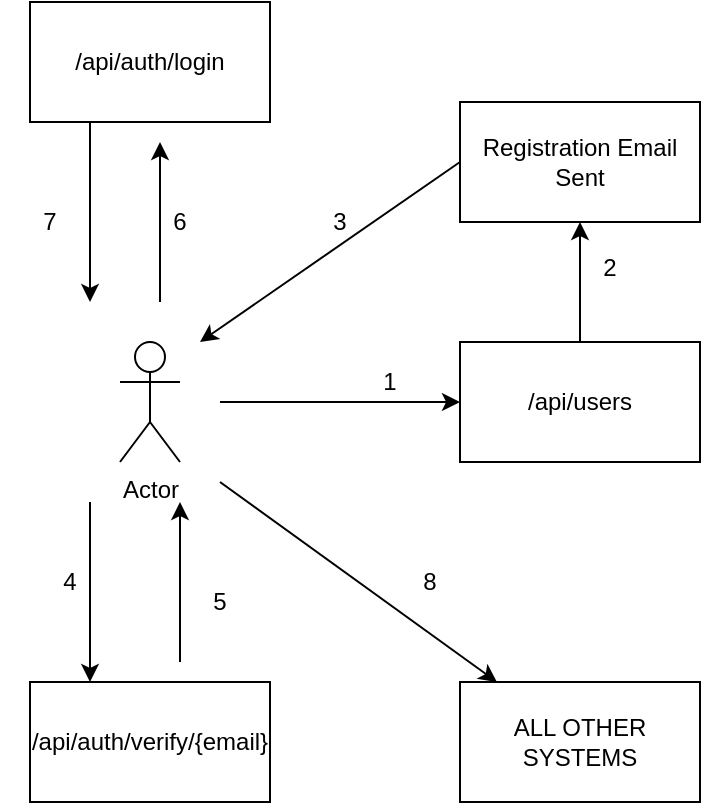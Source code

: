 <mxfile version="12.1.0" pages="1"><diagram id="MjhaUTiROCXJiK2IRjsK" name="Page-1"><mxGraphModel dx="787" dy="427" grid="1" gridSize="10" guides="1" tooltips="1" connect="1" arrows="1" fold="1" page="1" pageScale="1" pageWidth="827" pageHeight="1169" math="0" shadow="0"><root><mxCell id="0"/><mxCell id="1" parent="0"/><mxCell id="mzH505uoah1npcEs47wB-6" value="Actor" style="shape=umlActor;verticalLabelPosition=bottom;labelBackgroundColor=#ffffff;verticalAlign=top;html=1;outlineConnect=0;" vertex="1" parent="1"><mxGeometry x="70" y="240" width="30" height="60" as="geometry"/></mxCell><mxCell id="mzH505uoah1npcEs47wB-8" value="" style="rounded=0;whiteSpace=wrap;html=1;" vertex="1" parent="1"><mxGeometry x="240" y="240" width="120" height="60" as="geometry"/></mxCell><mxCell id="mzH505uoah1npcEs47wB-9" value="Registration Email Sent" style="rounded=0;whiteSpace=wrap;html=1;" vertex="1" parent="1"><mxGeometry x="240" y="120" width="120" height="60" as="geometry"/></mxCell><mxCell id="mzH505uoah1npcEs47wB-12" value="" style="edgeStyle=orthogonalEdgeStyle;rounded=0;orthogonalLoop=1;jettySize=auto;html=1;" edge="1" parent="1" source="mzH505uoah1npcEs47wB-10" target="mzH505uoah1npcEs47wB-9"><mxGeometry relative="1" as="geometry"/></mxCell><mxCell id="mzH505uoah1npcEs47wB-10" value="/api/users" style="text;html=1;strokeColor=none;fillColor=none;align=center;verticalAlign=middle;whiteSpace=wrap;rounded=0;" vertex="1" parent="1"><mxGeometry x="240" y="240" width="120" height="60" as="geometry"/></mxCell><mxCell id="mzH505uoah1npcEs47wB-14" value="" style="endArrow=classic;html=1;exitX=0;exitY=0.5;exitDx=0;exitDy=0;" edge="1" parent="1" source="mzH505uoah1npcEs47wB-9"><mxGeometry width="50" height="50" relative="1" as="geometry"><mxPoint x="70" y="390" as="sourcePoint"/><mxPoint x="110" y="240" as="targetPoint"/></mxGeometry></mxCell><mxCell id="mzH505uoah1npcEs47wB-15" value="" style="endArrow=classic;html=1;entryX=0;entryY=0.5;entryDx=0;entryDy=0;" edge="1" parent="1" target="mzH505uoah1npcEs47wB-10"><mxGeometry width="50" height="50" relative="1" as="geometry"><mxPoint x="120" y="270" as="sourcePoint"/><mxPoint x="120" y="340" as="targetPoint"/></mxGeometry></mxCell><mxCell id="mzH505uoah1npcEs47wB-16" value="1" style="text;html=1;strokeColor=none;fillColor=none;align=center;verticalAlign=middle;whiteSpace=wrap;rounded=0;" vertex="1" parent="1"><mxGeometry x="180" y="240" width="50" height="40" as="geometry"/></mxCell><mxCell id="mzH505uoah1npcEs47wB-19" value="&lt;div&gt;2&lt;/div&gt;&lt;div&gt;&lt;br&gt;&lt;/div&gt;" style="text;html=1;strokeColor=none;fillColor=none;align=center;verticalAlign=middle;whiteSpace=wrap;rounded=0;" vertex="1" parent="1"><mxGeometry x="290" y="190" width="50" height="40" as="geometry"/></mxCell><mxCell id="mzH505uoah1npcEs47wB-20" value="3" style="text;html=1;strokeColor=none;fillColor=none;align=center;verticalAlign=middle;whiteSpace=wrap;rounded=0;" vertex="1" parent="1"><mxGeometry x="155" y="160" width="50" height="40" as="geometry"/></mxCell><mxCell id="mzH505uoah1npcEs47wB-26" value="/api/auth/login" style="rounded=0;whiteSpace=wrap;html=1;" vertex="1" parent="1"><mxGeometry x="25" y="70" width="120" height="60" as="geometry"/></mxCell><mxCell id="mzH505uoah1npcEs47wB-27" value="" style="endArrow=classic;html=1;entryX=0.25;entryY=0;entryDx=0;entryDy=0;" edge="1" parent="1" target="mzH505uoah1npcEs47wB-28"><mxGeometry width="50" height="50" relative="1" as="geometry"><mxPoint x="55" y="320" as="sourcePoint"/><mxPoint x="120" y="430" as="targetPoint"/></mxGeometry></mxCell><mxCell id="mzH505uoah1npcEs47wB-28" value="/api/auth/verify/{email}" style="rounded=0;whiteSpace=wrap;html=1;" vertex="1" parent="1"><mxGeometry x="25" y="410" width="120" height="60" as="geometry"/></mxCell><mxCell id="mzH505uoah1npcEs47wB-29" value="" style="endArrow=classic;html=1;" edge="1" parent="1"><mxGeometry width="50" height="50" relative="1" as="geometry"><mxPoint x="100" y="400" as="sourcePoint"/><mxPoint x="100" y="320" as="targetPoint"/></mxGeometry></mxCell><mxCell id="mzH505uoah1npcEs47wB-31" value="&lt;div&gt;4&lt;/div&gt;" style="text;html=1;strokeColor=none;fillColor=none;align=center;verticalAlign=middle;whiteSpace=wrap;rounded=0;" vertex="1" parent="1"><mxGeometry x="20" y="340" width="50" height="40" as="geometry"/></mxCell><mxCell id="mzH505uoah1npcEs47wB-32" value="5" style="text;html=1;strokeColor=none;fillColor=none;align=center;verticalAlign=middle;whiteSpace=wrap;rounded=0;" vertex="1" parent="1"><mxGeometry x="95" y="350" width="50" height="40" as="geometry"/></mxCell><mxCell id="mzH505uoah1npcEs47wB-34" value="" style="endArrow=classic;html=1;" edge="1" parent="1"><mxGeometry width="50" height="50" relative="1" as="geometry"><mxPoint x="90" y="220" as="sourcePoint"/><mxPoint x="90" y="140" as="targetPoint"/></mxGeometry></mxCell><mxCell id="mzH505uoah1npcEs47wB-35" value="" style="endArrow=classic;html=1;exitX=0.25;exitY=1;exitDx=0;exitDy=0;" edge="1" parent="1" source="mzH505uoah1npcEs47wB-26"><mxGeometry width="50" height="50" relative="1" as="geometry"><mxPoint x="20" y="540" as="sourcePoint"/><mxPoint x="55" y="220" as="targetPoint"/></mxGeometry></mxCell><mxCell id="mzH505uoah1npcEs47wB-36" value="6" style="text;html=1;strokeColor=none;fillColor=none;align=center;verticalAlign=middle;whiteSpace=wrap;rounded=0;" vertex="1" parent="1"><mxGeometry x="75" y="160" width="50" height="40" as="geometry"/></mxCell><mxCell id="mzH505uoah1npcEs47wB-37" value="7" style="text;html=1;strokeColor=none;fillColor=none;align=center;verticalAlign=middle;whiteSpace=wrap;rounded=0;" vertex="1" parent="1"><mxGeometry x="10" y="160" width="50" height="40" as="geometry"/></mxCell><mxCell id="mzH505uoah1npcEs47wB-45" value="ALL OTHER SYSTEMS" style="rounded=0;whiteSpace=wrap;html=1;" vertex="1" parent="1"><mxGeometry x="240" y="410" width="120" height="60" as="geometry"/></mxCell><mxCell id="mzH505uoah1npcEs47wB-46" value="" style="endArrow=classic;html=1;" edge="1" parent="1" target="mzH505uoah1npcEs47wB-45"><mxGeometry width="50" height="50" relative="1" as="geometry"><mxPoint x="120" y="310" as="sourcePoint"/><mxPoint x="60" y="490" as="targetPoint"/></mxGeometry></mxCell><mxCell id="mzH505uoah1npcEs47wB-47" value="8" style="text;html=1;strokeColor=none;fillColor=none;align=center;verticalAlign=middle;whiteSpace=wrap;rounded=0;opacity=0;" vertex="1" parent="1"><mxGeometry x="205" y="350" width="40" height="20" as="geometry"/></mxCell></root></mxGraphModel></diagram></mxfile>